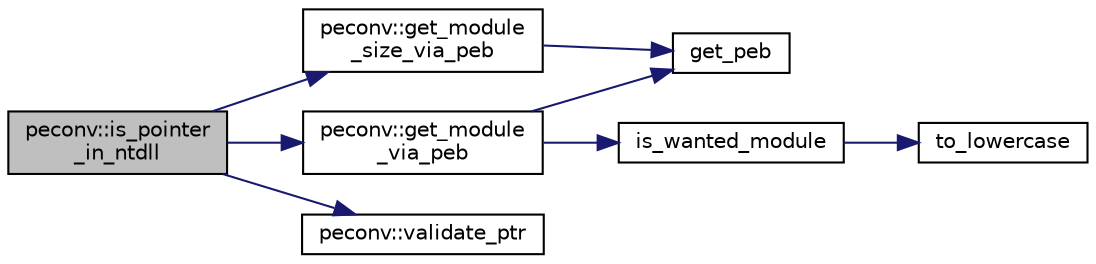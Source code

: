 digraph "peconv::is_pointer_in_ntdll"
{
 // LATEX_PDF_SIZE
  edge [fontname="Helvetica",fontsize="10",labelfontname="Helvetica",labelfontsize="10"];
  node [fontname="Helvetica",fontsize="10",shape=record];
  rankdir="LR";
  Node1 [label="peconv::is_pointer\l_in_ntdll",height=0.2,width=0.4,color="black", fillcolor="grey75", style="filled", fontcolor="black",tooltip=" "];
  Node1 -> Node2 [color="midnightblue",fontsize="10",style="solid",fontname="Helvetica"];
  Node2 [label="peconv::get_module\l_size_via_peb",height=0.2,width=0.4,color="black", fillcolor="white", style="filled",URL="$namespacepeconv.html#aa1fda7041e960e41247f5861abcffd7a",tooltip=" "];
  Node2 -> Node3 [color="midnightblue",fontsize="10",style="solid",fontname="Helvetica"];
  Node3 [label="get_peb",height=0.2,width=0.4,color="black", fillcolor="white", style="filled",URL="$peb__lookup_8cpp.html#a7f86e7558b841ac9e5a6374758a3f71c",tooltip=" "];
  Node1 -> Node4 [color="midnightblue",fontsize="10",style="solid",fontname="Helvetica"];
  Node4 [label="peconv::get_module\l_via_peb",height=0.2,width=0.4,color="black", fillcolor="white", style="filled",URL="$namespacepeconv.html#ab47119fd997003e3db87a61a293a835e",tooltip=" "];
  Node4 -> Node3 [color="midnightblue",fontsize="10",style="solid",fontname="Helvetica"];
  Node4 -> Node5 [color="midnightblue",fontsize="10",style="solid",fontname="Helvetica"];
  Node5 [label="is_wanted_module",height=0.2,width=0.4,color="black", fillcolor="white", style="filled",URL="$peb__lookup_8cpp.html#a0ced3a8c81ab02e70578ea1d1ee70e6b",tooltip=" "];
  Node5 -> Node6 [color="midnightblue",fontsize="10",style="solid",fontname="Helvetica"];
  Node6 [label="to_lowercase",height=0.2,width=0.4,color="black", fillcolor="white", style="filled",URL="$peb__lookup_8cpp.html#aef56d6318074c8c7b7bf2cd5ad2ee649",tooltip=" "];
  Node1 -> Node7 [color="midnightblue",fontsize="10",style="solid",fontname="Helvetica"];
  Node7 [label="peconv::validate_ptr",height=0.2,width=0.4,color="black", fillcolor="white", style="filled",URL="$namespacepeconv.html#a02f2984cee1eddb5e883917f2c231016",tooltip=" "];
}
